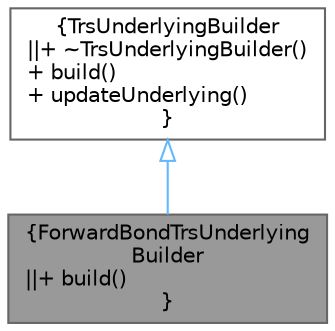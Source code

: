 digraph "ForwardBondTrsUnderlyingBuilder"
{
 // INTERACTIVE_SVG=YES
 // LATEX_PDF_SIZE
  bgcolor="transparent";
  edge [fontname=Helvetica,fontsize=10,labelfontname=Helvetica,labelfontsize=10];
  node [fontname=Helvetica,fontsize=10,shape=box,height=0.2,width=0.4];
  Node1 [label="{ForwardBondTrsUnderlying\lBuilder\n||+ build()\l}",height=0.2,width=0.4,color="gray40", fillcolor="grey60", style="filled", fontcolor="black",tooltip=" "];
  Node2 -> Node1 [dir="back",color="steelblue1",style="solid",arrowtail="onormal"];
  Node2 [label="{TrsUnderlyingBuilder\n||+ ~TrsUnderlyingBuilder()\l+ build()\l+ updateUnderlying()\l}",height=0.2,width=0.4,color="gray40", fillcolor="white", style="filled",URL="$structore_1_1data_1_1_trs_underlying_builder.html",tooltip=" "];
}
